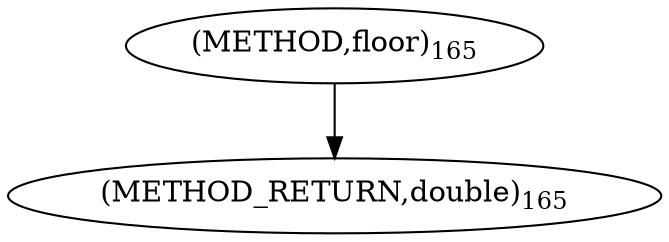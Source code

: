 digraph "floor" {  
"6317" [label = <(METHOD,floor)<SUB>165</SUB>> ]
"6319" [label = <(METHOD_RETURN,double)<SUB>165</SUB>> ]
  "6317" -> "6319" 
}
